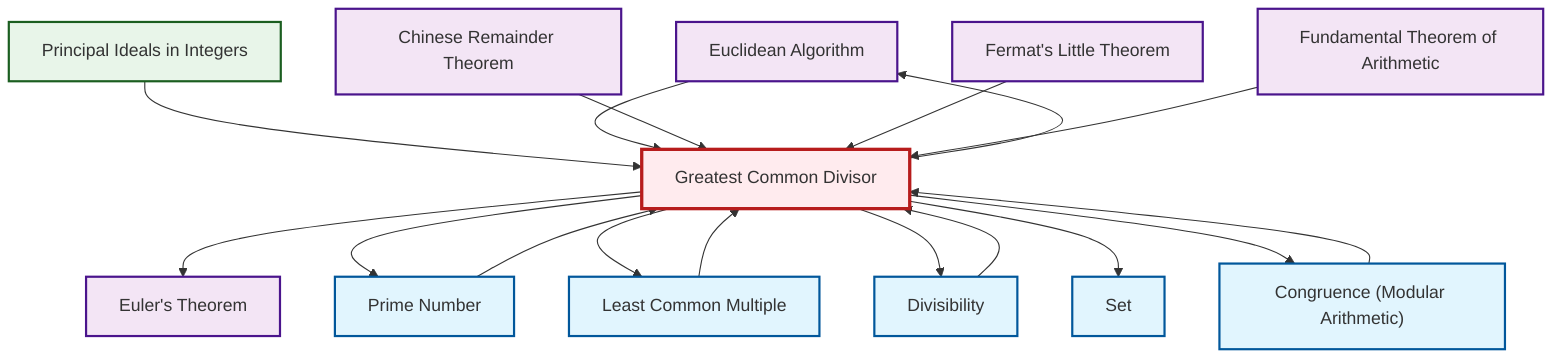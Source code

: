 graph TD
    classDef definition fill:#e1f5fe,stroke:#01579b,stroke-width:2px
    classDef theorem fill:#f3e5f5,stroke:#4a148c,stroke-width:2px
    classDef axiom fill:#fff3e0,stroke:#e65100,stroke-width:2px
    classDef example fill:#e8f5e9,stroke:#1b5e20,stroke-width:2px
    classDef current fill:#ffebee,stroke:#b71c1c,stroke-width:3px
    thm-euclidean-algorithm["Euclidean Algorithm"]:::theorem
    def-lcm["Least Common Multiple"]:::definition
    def-set["Set"]:::definition
    thm-euler["Euler's Theorem"]:::theorem
    def-prime["Prime Number"]:::definition
    ex-principal-ideal["Principal Ideals in Integers"]:::example
    thm-fermat-little["Fermat's Little Theorem"]:::theorem
    def-gcd["Greatest Common Divisor"]:::definition
    thm-fundamental-arithmetic["Fundamental Theorem of Arithmetic"]:::theorem
    def-congruence["Congruence (Modular Arithmetic)"]:::definition
    thm-chinese-remainder["Chinese Remainder Theorem"]:::theorem
    def-divisibility["Divisibility"]:::definition
    def-gcd --> thm-euler
    ex-principal-ideal --> def-gcd
    def-gcd --> thm-euclidean-algorithm
    def-gcd --> def-prime
    def-congruence --> def-gcd
    thm-euclidean-algorithm --> def-gcd
    def-gcd --> def-lcm
    thm-chinese-remainder --> def-gcd
    def-lcm --> def-gcd
    def-gcd --> def-divisibility
    def-gcd --> def-set
    def-gcd --> def-congruence
    thm-fermat-little --> def-gcd
    thm-fundamental-arithmetic --> def-gcd
    def-divisibility --> def-gcd
    def-prime --> def-gcd
    class def-gcd current